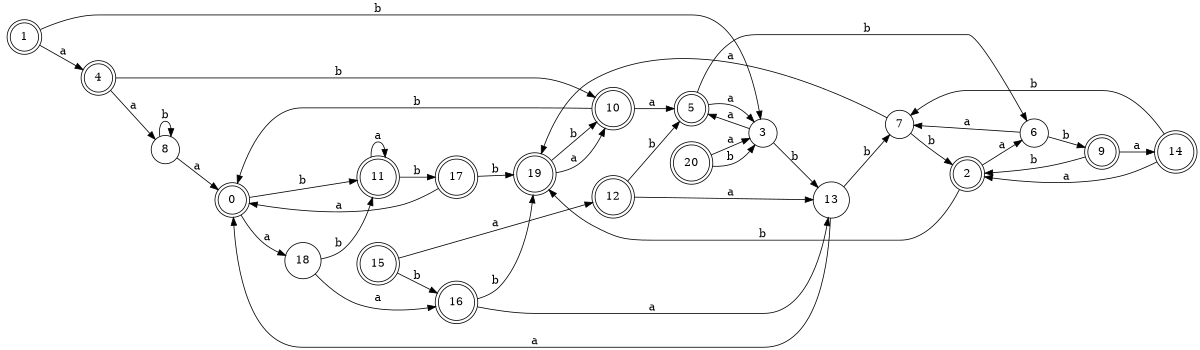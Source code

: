 digraph n17_6 {
__start0 [label="" shape="none"];

rankdir=LR;
size="8,5";

s0 [style="rounded,filled", color="black", fillcolor="white" shape="doublecircle", label="0"];
s1 [style="rounded,filled", color="black", fillcolor="white" shape="doublecircle", label="1"];
s2 [style="rounded,filled", color="black", fillcolor="white" shape="doublecircle", label="2"];
s3 [style="filled", color="black", fillcolor="white" shape="circle", label="3"];
s4 [style="rounded,filled", color="black", fillcolor="white" shape="doublecircle", label="4"];
s5 [style="rounded,filled", color="black", fillcolor="white" shape="doublecircle", label="5"];
s6 [style="filled", color="black", fillcolor="white" shape="circle", label="6"];
s7 [style="filled", color="black", fillcolor="white" shape="circle", label="7"];
s8 [style="filled", color="black", fillcolor="white" shape="circle", label="8"];
s9 [style="rounded,filled", color="black", fillcolor="white" shape="doublecircle", label="9"];
s10 [style="rounded,filled", color="black", fillcolor="white" shape="doublecircle", label="10"];
s11 [style="rounded,filled", color="black", fillcolor="white" shape="doublecircle", label="11"];
s12 [style="rounded,filled", color="black", fillcolor="white" shape="doublecircle", label="12"];
s13 [style="filled", color="black", fillcolor="white" shape="circle", label="13"];
s14 [style="rounded,filled", color="black", fillcolor="white" shape="doublecircle", label="14"];
s15 [style="rounded,filled", color="black", fillcolor="white" shape="doublecircle", label="15"];
s16 [style="rounded,filled", color="black", fillcolor="white" shape="doublecircle", label="16"];
s17 [style="rounded,filled", color="black", fillcolor="white" shape="doublecircle", label="17"];
s18 [style="filled", color="black", fillcolor="white" shape="circle", label="18"];
s19 [style="rounded,filled", color="black", fillcolor="white" shape="doublecircle", label="19"];
s20 [style="rounded,filled", color="black", fillcolor="white" shape="doublecircle", label="20"];
s0 -> s18 [label="a"];
s0 -> s11 [label="b"];
s1 -> s4 [label="a"];
s1 -> s3 [label="b"];
s2 -> s6 [label="a"];
s2 -> s19 [label="b"];
s3 -> s5 [label="a"];
s3 -> s13 [label="b"];
s4 -> s8 [label="a"];
s4 -> s10 [label="b"];
s5 -> s3 [label="a"];
s5 -> s6 [label="b"];
s6 -> s7 [label="a"];
s6 -> s9 [label="b"];
s7 -> s19 [label="a"];
s7 -> s2 [label="b"];
s8 -> s0 [label="a"];
s8 -> s8 [label="b"];
s9 -> s14 [label="a"];
s9 -> s2 [label="b"];
s10 -> s5 [label="a"];
s10 -> s0 [label="b"];
s11 -> s11 [label="a"];
s11 -> s17 [label="b"];
s12 -> s13 [label="a"];
s12 -> s5 [label="b"];
s13 -> s0 [label="a"];
s13 -> s7 [label="b"];
s14 -> s2 [label="a"];
s14 -> s7 [label="b"];
s15 -> s12 [label="a"];
s15 -> s16 [label="b"];
s16 -> s13 [label="a"];
s16 -> s19 [label="b"];
s17 -> s0 [label="a"];
s17 -> s19 [label="b"];
s18 -> s16 [label="a"];
s18 -> s11 [label="b"];
s19 -> s10 [label="a"];
s19 -> s10 [label="b"];
s20 -> s3 [label="a"];
s20 -> s3 [label="b"];

}